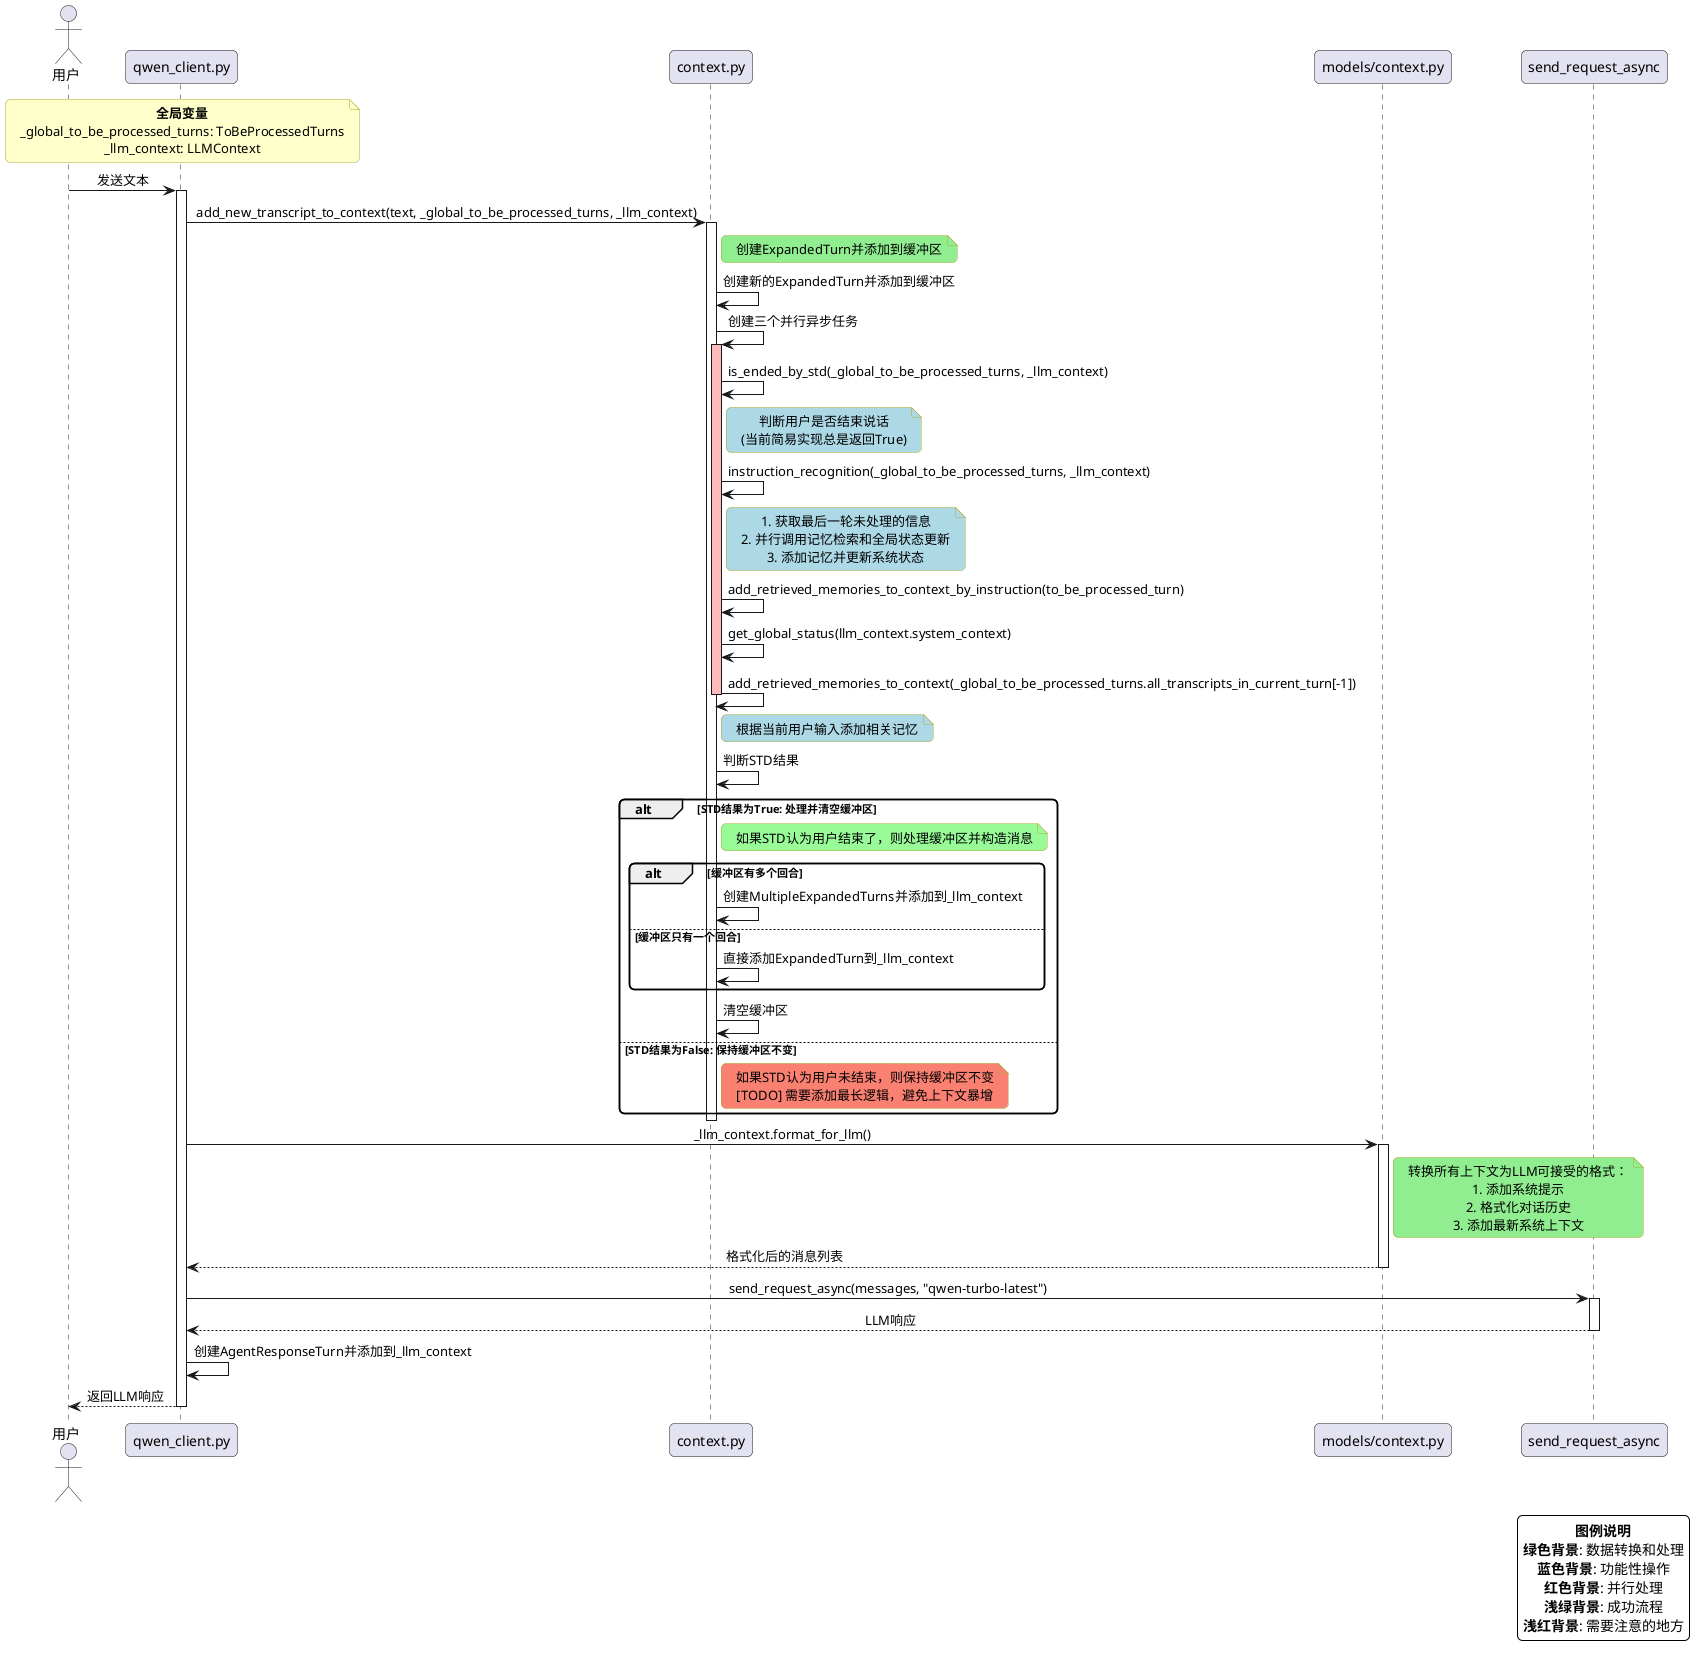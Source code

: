 @startuml 上下文处理流程
' 使用更好看的皮肤
skinparam shadowing false
skinparam backgroundColor white
skinparam defaultFontName "Microsoft YaHei"
skinparam defaultTextAlignment center
skinparam noteBackgroundColor #FFFFCC
skinparam noteBorderColor #AAAA33
skinparam roundCorner 10
skinparam ParticipantPadding 30
skinparam SequenceArrowThickness 1

' 函数调用流程图
actor "用户" as User
participant "qwen_client.py" as QwenClient
participant "context.py" as ContextProtocol
participant "models/context.py" as ContextModels
participant "send_request_async" as API

' 全局变量
note over QwenClient
  **全局变量**
  _global_to_be_processed_turns: ToBeProcessedTurns
  _llm_context: LLMContext
end note

' 主流程图
User -> QwenClient : 发送文本
activate QwenClient

QwenClient -> ContextProtocol : add_new_transcript_to_context(text, _global_to_be_processed_turns, _llm_context)
activate ContextProtocol

' 分支1: 添加用户文本到待处理区
note right of ContextProtocol #lightgreen
  创建ExpandedTurn并添加到缓冲区
end note
ContextProtocol -> ContextProtocol : 创建新的ExpandedTurn并添加到缓冲区

' 并行处理三个任务
ContextProtocol -> ContextProtocol : 创建三个并行异步任务
activate ContextProtocol #FFBBBB

' 分支1: STD判断
ContextProtocol -> ContextProtocol : is_ended_by_std(_global_to_be_processed_turns, _llm_context)
note right of ContextProtocol #lightblue
  判断用户是否结束说话
  (当前简易实现总是返回True)
end note

' 分支2: 指令识别
ContextProtocol -> ContextProtocol : instruction_recognition(_global_to_be_processed_turns, _llm_context)
note right of ContextProtocol #lightblue
  1. 获取最后一轮未处理的信息
  2. 并行调用记忆检索和全局状态更新
  3. 添加记忆并更新系统状态
end note

' 分支2的子任务
ContextProtocol -> ContextProtocol : add_retrieved_memories_to_context_by_instruction(to_be_processed_turn)
ContextProtocol -> ContextProtocol : get_global_status(llm_context.system_context)

' 分支3: 被动记忆添加
ContextProtocol -> ContextProtocol : add_retrieved_memories_to_context(_global_to_be_processed_turns.all_transcripts_in_current_turn[-1])
note right of ContextProtocol #lightblue
  根据当前用户输入添加相关记忆
end note

deactivate ContextProtocol

' 判断STD结果
ContextProtocol -> ContextProtocol : 判断STD结果

alt STD结果为True: 处理并清空缓冲区
  note right of ContextProtocol #palegreen
    如果STD认为用户结束了，则处理缓冲区并构造消息
  end note
  
  alt 缓冲区有多个回合
    ContextProtocol -> ContextProtocol : 创建MultipleExpandedTurns并添加到_llm_context
  else 缓冲区只有一个回合
    ContextProtocol -> ContextProtocol : 直接添加ExpandedTurn到_llm_context
  end
  
  ContextProtocol -> ContextProtocol : 清空缓冲区
else STD结果为False: 保持缓冲区不变
  note right of ContextProtocol #salmon
    如果STD认为用户未结束，则保持缓冲区不变
    [TODO] 需要添加最长逻辑，避免上下文暴增
  end note
end

deactivate ContextProtocol

' 回到主流程
QwenClient -> ContextModels : _llm_context.format_for_llm()
activate ContextModels
note right of ContextModels #lightgreen
  转换所有上下文为LLM可接受的格式：
  1. 添加系统提示
  2. 格式化对话历史
  3. 添加最新系统上下文
end note
ContextModels --> QwenClient : 格式化后的消息列表
deactivate ContextModels

QwenClient -> API : send_request_async(messages, "qwen-turbo-latest")
activate API
API --> QwenClient : LLM响应
deactivate API

QwenClient -> QwenClient : 创建AgentResponseTurn并添加到_llm_context

QwenClient --> User : 返回LLM响应
deactivate QwenClient

' 图例说明
legend right
  **图例说明**
  <b>绿色背景</b>: 数据转换和处理
  <b>蓝色背景</b>: 功能性操作
  <b>红色背景</b>: 并行处理
  <b>浅绿背景</b>: 成功流程
  <b>浅红背景</b>: 需要注意的地方
end legend

@enduml 